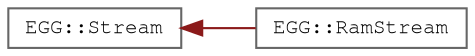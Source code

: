 digraph "Graphical Class Hierarchy"
{
 // LATEX_PDF_SIZE
  bgcolor="transparent";
  edge [fontname=FreeMono,fontsize=10,labelfontname=FreeMono,labelfontsize=10];
  node [fontname=FreeMono,fontsize=10,shape=box,height=0.2,width=0.4];
  rankdir="LR";
  Node0 [label="EGG::Stream",height=0.2,width=0.4,color="grey40", fillcolor="white", style="filled",URL="$struct_e_g_g_1_1_stream.html",tooltip=" "];
  Node0 -> Node1 [dir="back",color="firebrick4",style="solid"];
  Node1 [label="EGG::RamStream",height=0.2,width=0.4,color="grey40", fillcolor="white", style="filled",URL="$class_e_g_g_1_1_ram_stream.html",tooltip="The Stream class allows for reading binary / text streams from RAM."];
}
